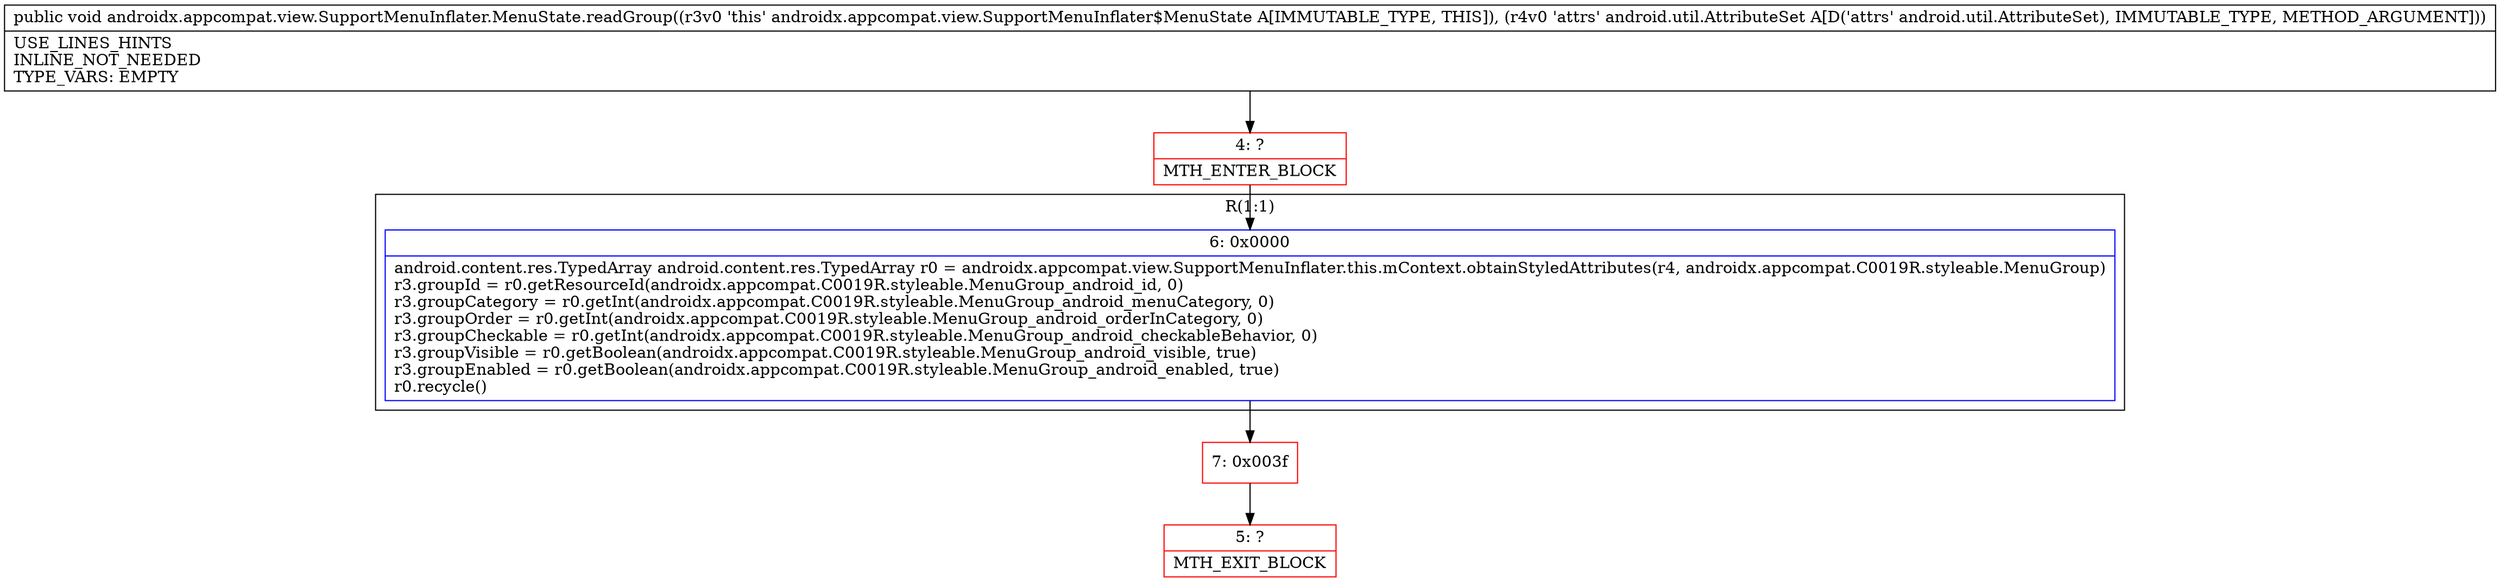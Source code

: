 digraph "CFG forandroidx.appcompat.view.SupportMenuInflater.MenuState.readGroup(Landroid\/util\/AttributeSet;)V" {
subgraph cluster_Region_1496731412 {
label = "R(1:1)";
node [shape=record,color=blue];
Node_6 [shape=record,label="{6\:\ 0x0000|android.content.res.TypedArray android.content.res.TypedArray r0 = androidx.appcompat.view.SupportMenuInflater.this.mContext.obtainStyledAttributes(r4, androidx.appcompat.C0019R.styleable.MenuGroup)\lr3.groupId = r0.getResourceId(androidx.appcompat.C0019R.styleable.MenuGroup_android_id, 0)\lr3.groupCategory = r0.getInt(androidx.appcompat.C0019R.styleable.MenuGroup_android_menuCategory, 0)\lr3.groupOrder = r0.getInt(androidx.appcompat.C0019R.styleable.MenuGroup_android_orderInCategory, 0)\lr3.groupCheckable = r0.getInt(androidx.appcompat.C0019R.styleable.MenuGroup_android_checkableBehavior, 0)\lr3.groupVisible = r0.getBoolean(androidx.appcompat.C0019R.styleable.MenuGroup_android_visible, true)\lr3.groupEnabled = r0.getBoolean(androidx.appcompat.C0019R.styleable.MenuGroup_android_enabled, true)\lr0.recycle()\l}"];
}
Node_4 [shape=record,color=red,label="{4\:\ ?|MTH_ENTER_BLOCK\l}"];
Node_7 [shape=record,color=red,label="{7\:\ 0x003f}"];
Node_5 [shape=record,color=red,label="{5\:\ ?|MTH_EXIT_BLOCK\l}"];
MethodNode[shape=record,label="{public void androidx.appcompat.view.SupportMenuInflater.MenuState.readGroup((r3v0 'this' androidx.appcompat.view.SupportMenuInflater$MenuState A[IMMUTABLE_TYPE, THIS]), (r4v0 'attrs' android.util.AttributeSet A[D('attrs' android.util.AttributeSet), IMMUTABLE_TYPE, METHOD_ARGUMENT]))  | USE_LINES_HINTS\lINLINE_NOT_NEEDED\lTYPE_VARS: EMPTY\l}"];
MethodNode -> Node_4;Node_6 -> Node_7;
Node_4 -> Node_6;
Node_7 -> Node_5;
}

